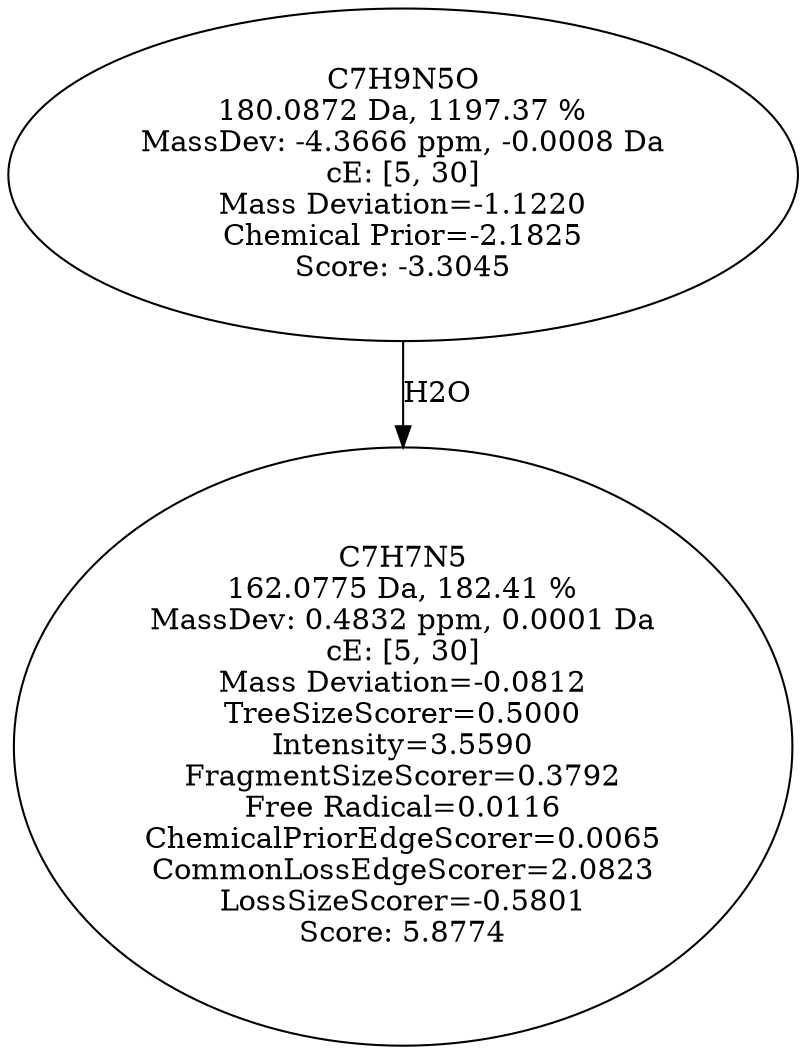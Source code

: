 strict digraph {
v1 [label="C7H7N5\n162.0775 Da, 182.41 %\nMassDev: 0.4832 ppm, 0.0001 Da\ncE: [5, 30]\nMass Deviation=-0.0812\nTreeSizeScorer=0.5000\nIntensity=3.5590\nFragmentSizeScorer=0.3792\nFree Radical=0.0116\nChemicalPriorEdgeScorer=0.0065\nCommonLossEdgeScorer=2.0823\nLossSizeScorer=-0.5801\nScore: 5.8774"];
v2 [label="C7H9N5O\n180.0872 Da, 1197.37 %\nMassDev: -4.3666 ppm, -0.0008 Da\ncE: [5, 30]\nMass Deviation=-1.1220\nChemical Prior=-2.1825\nScore: -3.3045"];
v2 -> v1 [label="H2O"];
}